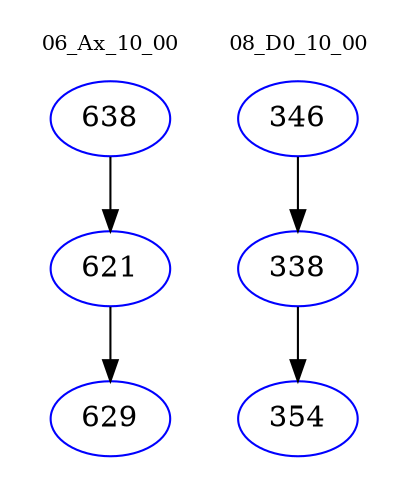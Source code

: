 digraph{
subgraph cluster_0 {
color = white
label = "06_Ax_10_00";
fontsize=10;
T0_638 [label="638", color="blue"]
T0_638 -> T0_621 [color="black"]
T0_621 [label="621", color="blue"]
T0_621 -> T0_629 [color="black"]
T0_629 [label="629", color="blue"]
}
subgraph cluster_1 {
color = white
label = "08_D0_10_00";
fontsize=10;
T1_346 [label="346", color="blue"]
T1_346 -> T1_338 [color="black"]
T1_338 [label="338", color="blue"]
T1_338 -> T1_354 [color="black"]
T1_354 [label="354", color="blue"]
}
}
